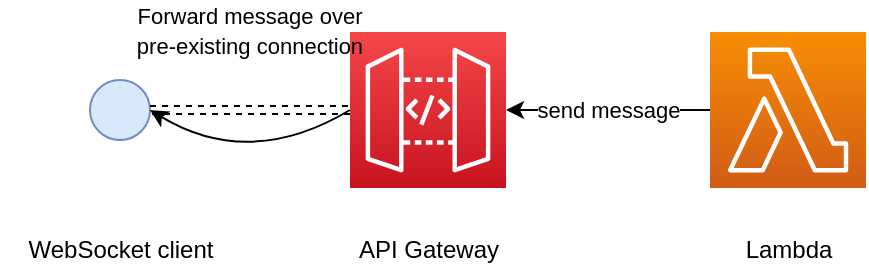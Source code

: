 <mxfile version="13.0.9" type="device"><diagram id="JheNjeKXPDTbIfwXhwLr" name="Page-1"><mxGraphModel dx="1422" dy="807" grid="1" gridSize="10" guides="1" tooltips="1" connect="1" arrows="1" fold="1" page="1" pageScale="1" pageWidth="827" pageHeight="1169" math="0" shadow="0"><root><mxCell id="0"/><mxCell id="1" parent="0"/><mxCell id="DD_EkdbJiJlrD950cBpA-2" value="" style="outlineConnect=0;fontColor=#232F3E;gradientColor=#F54749;gradientDirection=north;fillColor=#C7131F;strokeColor=#ffffff;dashed=0;verticalLabelPosition=bottom;verticalAlign=top;align=center;html=1;fontSize=12;fontStyle=0;aspect=fixed;shape=mxgraph.aws4.resourceIcon;resIcon=mxgraph.aws4.api_gateway;" vertex="1" parent="1"><mxGeometry x="320" y="121" width="78" height="78" as="geometry"/></mxCell><mxCell id="DD_EkdbJiJlrD950cBpA-3" value="" style="outlineConnect=0;fontColor=#232F3E;gradientColor=#F78E04;gradientDirection=north;fillColor=#D05C17;strokeColor=#ffffff;dashed=0;verticalLabelPosition=bottom;verticalAlign=top;align=center;html=1;fontSize=12;fontStyle=0;aspect=fixed;shape=mxgraph.aws4.resourceIcon;resIcon=mxgraph.aws4.lambda;" vertex="1" parent="1"><mxGeometry x="500" y="121" width="78" height="78" as="geometry"/></mxCell><mxCell id="DD_EkdbJiJlrD950cBpA-7" value="" style="ellipse;whiteSpace=wrap;html=1;aspect=fixed;rounded=0;fillColor=#dae8fc;strokeColor=#6c8ebf;" vertex="1" parent="1"><mxGeometry x="190" y="145" width="30" height="30" as="geometry"/></mxCell><mxCell id="DD_EkdbJiJlrD950cBpA-10" value="WebSocket client" style="text;html=1;align=center;verticalAlign=middle;resizable=0;points=[];autosize=1;" vertex="1" parent="1"><mxGeometry x="145" y="220" width="120" height="20" as="geometry"/></mxCell><mxCell id="DD_EkdbJiJlrD950cBpA-11" value="API Gateway" style="text;html=1;align=center;verticalAlign=middle;resizable=0;points=[];autosize=1;" vertex="1" parent="1"><mxGeometry x="314" y="220" width="90" height="20" as="geometry"/></mxCell><mxCell id="DD_EkdbJiJlrD950cBpA-12" value="Lambda" style="text;html=1;align=center;verticalAlign=middle;resizable=0;points=[];autosize=1;" vertex="1" parent="1"><mxGeometry x="509" y="220" width="60" height="20" as="geometry"/></mxCell><mxCell id="DD_EkdbJiJlrD950cBpA-14" value="send message" style="endArrow=classic;html=1;" edge="1" parent="1" source="DD_EkdbJiJlrD950cBpA-3" target="DD_EkdbJiJlrD950cBpA-2"><mxGeometry width="50" height="50" relative="1" as="geometry"><mxPoint x="330" y="170" as="sourcePoint"/><mxPoint x="400" y="160" as="targetPoint"/></mxGeometry></mxCell><mxCell id="DD_EkdbJiJlrD950cBpA-15" value="" style="shape=link;html=1;exitX=1;exitY=0.5;exitDx=0;exitDy=0;dashed=1;" edge="1" parent="1" source="DD_EkdbJiJlrD950cBpA-7" target="DD_EkdbJiJlrD950cBpA-2"><mxGeometry width="50" height="50" relative="1" as="geometry"><mxPoint x="390" y="440" as="sourcePoint"/><mxPoint x="440" y="390" as="targetPoint"/></mxGeometry></mxCell><mxCell id="DD_EkdbJiJlrD950cBpA-21" value="&lt;font style=&quot;font-size: 11px&quot;&gt;Forward message over p&lt;font style=&quot;font-size: 11px&quot;&gt;re-existing connection&lt;/font&gt;&lt;/font&gt;" style="text;html=1;strokeColor=none;fillColor=none;align=center;verticalAlign=middle;whiteSpace=wrap;rounded=0;" vertex="1" parent="1"><mxGeometry x="210" y="110" width="120" height="20" as="geometry"/></mxCell><mxCell id="DD_EkdbJiJlrD950cBpA-22" value="" style="endArrow=classic;html=1;entryX=1;entryY=0.5;entryDx=0;entryDy=0;curved=1;" edge="1" parent="1" target="DD_EkdbJiJlrD950cBpA-7"><mxGeometry width="50" height="50" relative="1" as="geometry"><mxPoint x="320" y="160" as="sourcePoint"/><mxPoint x="440" y="390" as="targetPoint"/><Array as="points"><mxPoint x="270" y="190"/></Array></mxGeometry></mxCell></root></mxGraphModel></diagram></mxfile>
